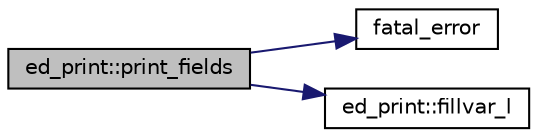 digraph "ed_print::print_fields"
{
 // LATEX_PDF_SIZE
  edge [fontname="Helvetica",fontsize="10",labelfontname="Helvetica",labelfontsize="10"];
  node [fontname="Helvetica",fontsize="10",shape=record];
  rankdir="LR";
  Node1 [label="ed_print::print_fields",height=0.2,width=0.4,color="black", fillcolor="grey75", style="filled", fontcolor="black",tooltip=" "];
  Node1 -> Node2 [color="midnightblue",fontsize="10",style="solid"];
  Node2 [label="fatal_error",height=0.2,width=0.4,color="black", fillcolor="white", style="filled",URL="$fatal__error_8_f90.html#a2a2bff228716ab48a81c795b348d1665",tooltip=" "];
  Node1 -> Node3 [color="midnightblue",fontsize="10",style="solid"];
  Node3 [label="ed_print::fillvar_l",height=0.2,width=0.4,color="black", fillcolor="white", style="filled",URL="$namespaceed__print.html#aa2f964d1c803ee641391d98c2933de10",tooltip=" "];
}

